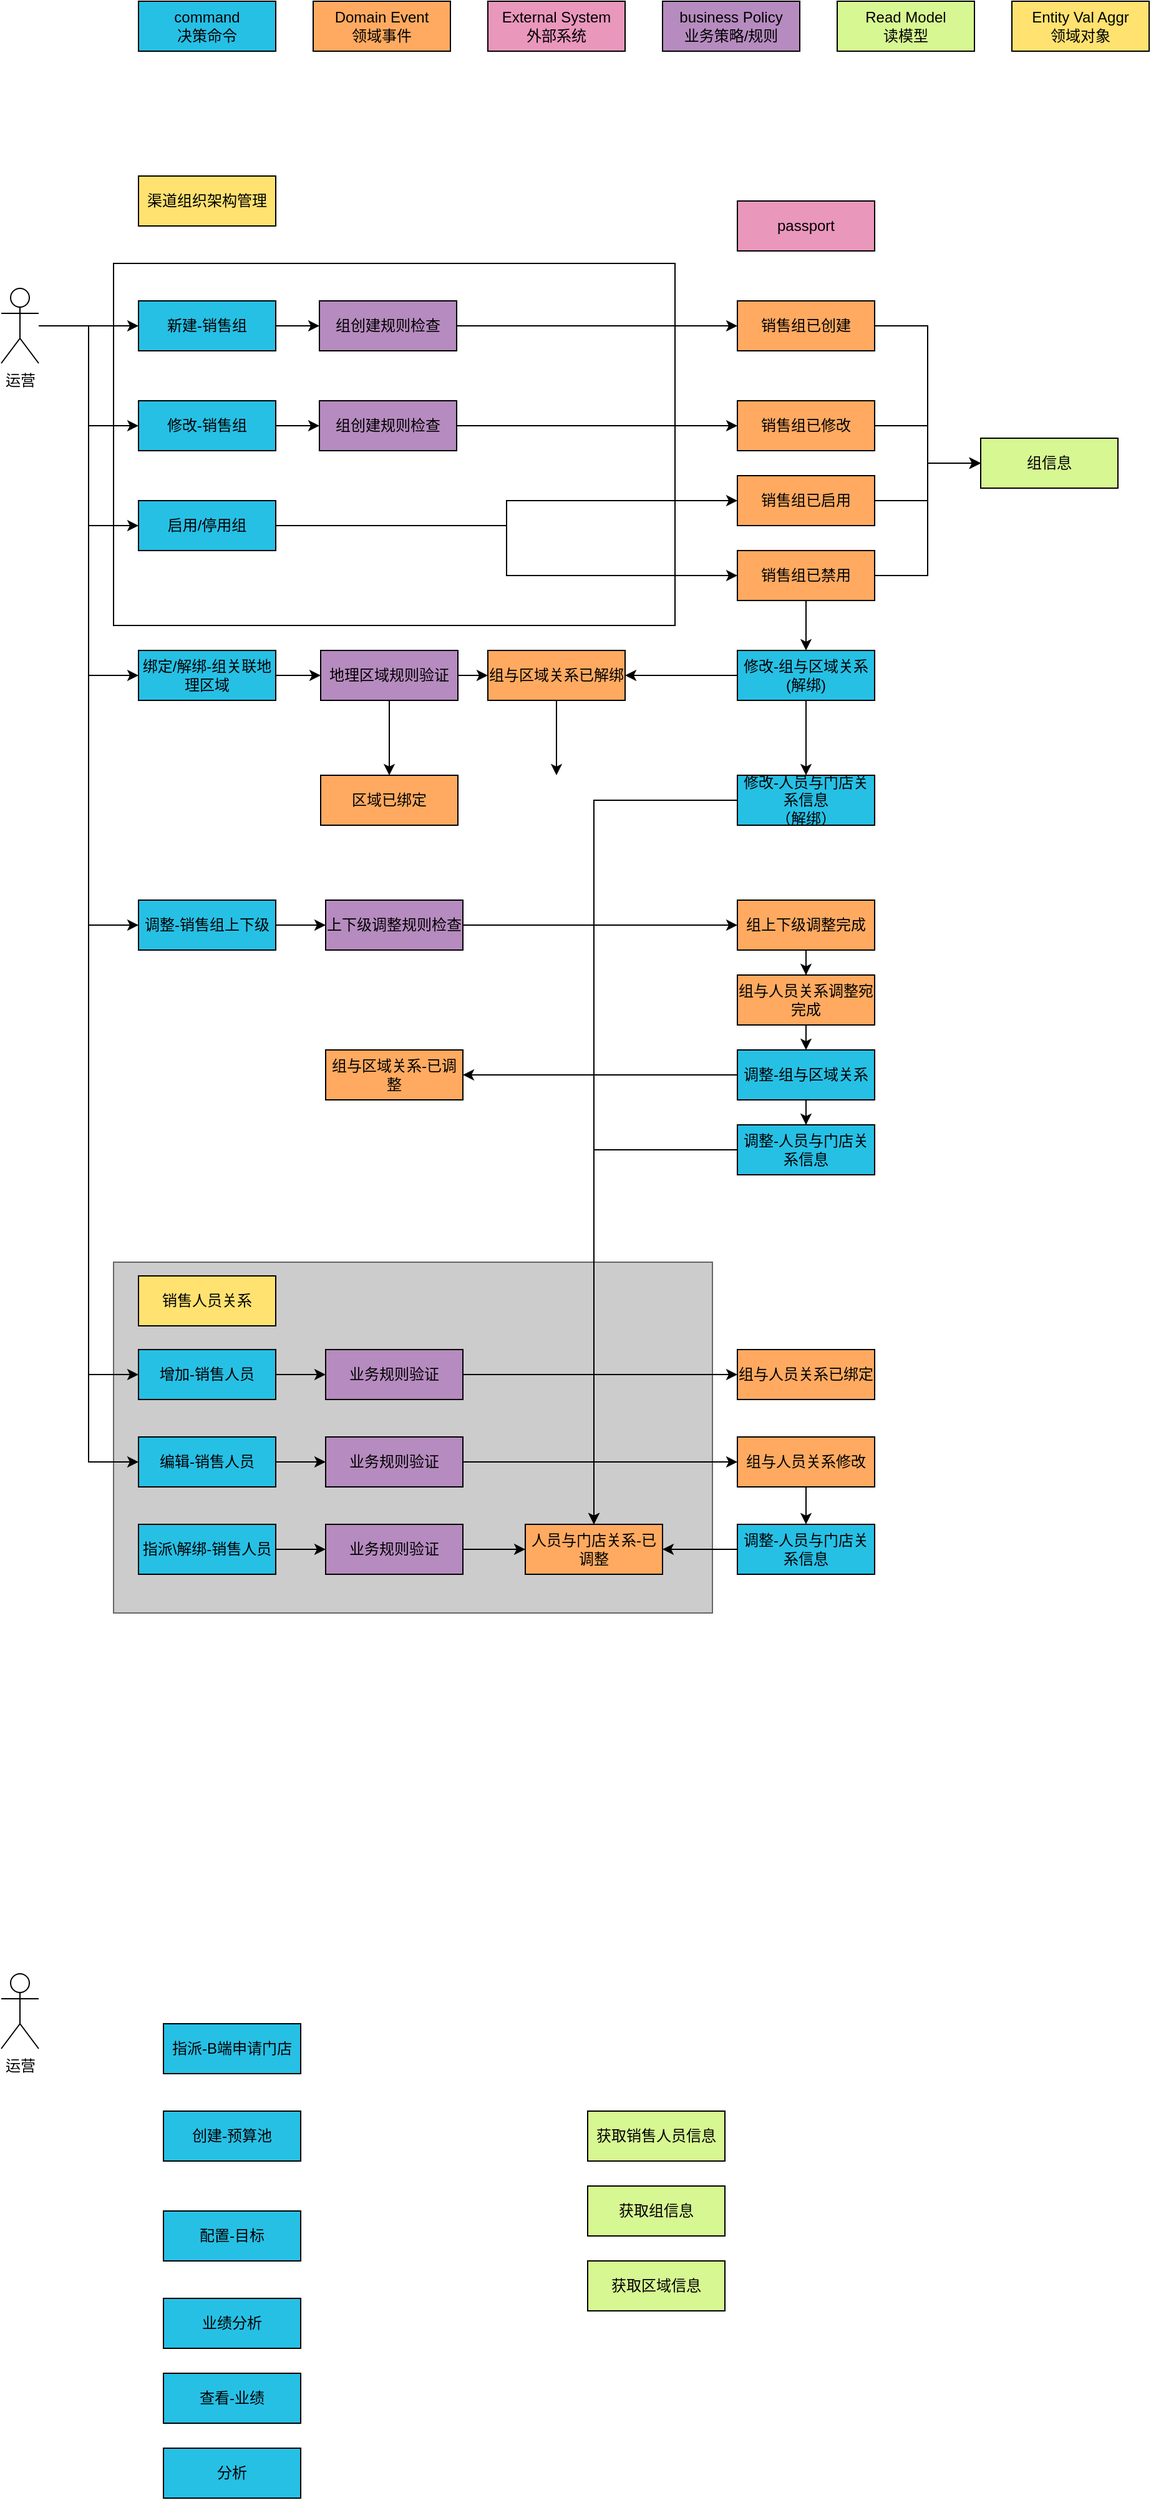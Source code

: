 <mxfile version="28.0.9">
  <diagram name="第 1 页" id="7w6zi9jCp_np2msTW12s">
    <mxGraphModel dx="1310" dy="920" grid="1" gridSize="10" guides="1" tooltips="1" connect="1" arrows="1" fold="1" page="1" pageScale="1" pageWidth="827" pageHeight="1169" math="0" shadow="0">
      <root>
        <mxCell id="0" />
        <mxCell id="1" parent="0" />
        <mxCell id="krUybGp2ORGPFsP9SGWh-2" value="" style="rounded=0;whiteSpace=wrap;html=1;" vertex="1" parent="1">
          <mxGeometry x="140" y="290" width="450" height="290" as="geometry" />
        </mxCell>
        <mxCell id="sU835gR6TyCPR4Zn5wwY-1" value="" style="rounded=0;whiteSpace=wrap;html=1;fillColor=#CCCCCC;fontColor=#333333;strokeColor=#666666;" parent="1" vertex="1">
          <mxGeometry x="140" y="1090" width="480" height="281" as="geometry" />
        </mxCell>
        <mxCell id="_sHUTvcMdDTdJ8EnGrEK-1" value="&lt;div&gt;&lt;font&gt;command&lt;/font&gt;&lt;/div&gt;&lt;font&gt;决策命令&lt;/font&gt;" style="rounded=0;whiteSpace=wrap;html=1;fillColor=#26C0E5;" parent="1" vertex="1">
          <mxGeometry x="160" y="80" width="110" height="40" as="geometry" />
        </mxCell>
        <mxCell id="_sHUTvcMdDTdJ8EnGrEK-2" value="&lt;font&gt;Domain Event&lt;/font&gt;&lt;div&gt;&lt;font&gt;领域事件&lt;/font&gt;&lt;/div&gt;" style="rounded=0;whiteSpace=wrap;html=1;fillColor=#FFAA60;" parent="1" vertex="1">
          <mxGeometry x="300" y="80" width="110" height="40" as="geometry" />
        </mxCell>
        <mxCell id="_sHUTvcMdDTdJ8EnGrEK-3" value="Read Model&lt;div&gt;读模型&lt;/div&gt;" style="rounded=0;whiteSpace=wrap;html=1;fillColor=#D7F792;" parent="1" vertex="1">
          <mxGeometry x="720" y="80" width="110" height="40" as="geometry" />
        </mxCell>
        <mxCell id="_sHUTvcMdDTdJ8EnGrEK-4" value="External System&lt;div&gt;外部系统&lt;/div&gt;" style="rounded=0;whiteSpace=wrap;html=1;fillColor=#EA97BC;" parent="1" vertex="1">
          <mxGeometry x="440" y="80" width="110" height="40" as="geometry" />
        </mxCell>
        <mxCell id="_sHUTvcMdDTdJ8EnGrEK-5" value="business Policy&lt;div&gt;业务策略/规则&lt;/div&gt;" style="rounded=0;whiteSpace=wrap;html=1;fillColor=#B68BBF;" parent="1" vertex="1">
          <mxGeometry x="580" y="80" width="110" height="40" as="geometry" />
        </mxCell>
        <mxCell id="_sHUTvcMdDTdJ8EnGrEK-8" value="&lt;font&gt;Entity Val Aggr&lt;/font&gt;&lt;div&gt;&lt;font&gt;领域对象&lt;/font&gt;&lt;/div&gt;" style="rounded=0;whiteSpace=wrap;html=1;fillColor=#FFE270;" parent="1" vertex="1">
          <mxGeometry x="860" y="80" width="110" height="40" as="geometry" />
        </mxCell>
        <mxCell id="CuO03zdZ_H9ETCIROUNS-101" style="edgeStyle=orthogonalEdgeStyle;rounded=0;orthogonalLoop=1;jettySize=auto;html=1;curved=1;" parent="1" source="sNWVwF46tpGVJdv4zzlN-1" target="sNWVwF46tpGVJdv4zzlN-2" edge="1">
          <mxGeometry relative="1" as="geometry" />
        </mxCell>
        <mxCell id="CuO03zdZ_H9ETCIROUNS-103" style="edgeStyle=orthogonalEdgeStyle;rounded=0;orthogonalLoop=1;jettySize=auto;html=1;entryX=0;entryY=0.5;entryDx=0;entryDy=0;" parent="1" source="sNWVwF46tpGVJdv4zzlN-1" target="sNWVwF46tpGVJdv4zzlN-3" edge="1">
          <mxGeometry relative="1" as="geometry" />
        </mxCell>
        <mxCell id="CuO03zdZ_H9ETCIROUNS-105" style="edgeStyle=orthogonalEdgeStyle;rounded=0;orthogonalLoop=1;jettySize=auto;html=1;entryX=0;entryY=0.5;entryDx=0;entryDy=0;" parent="1" source="sNWVwF46tpGVJdv4zzlN-1" target="CuO03zdZ_H9ETCIROUNS-13" edge="1">
          <mxGeometry relative="1" as="geometry" />
        </mxCell>
        <mxCell id="CuO03zdZ_H9ETCIROUNS-106" style="edgeStyle=orthogonalEdgeStyle;rounded=0;orthogonalLoop=1;jettySize=auto;html=1;entryX=0;entryY=0.5;entryDx=0;entryDy=0;" parent="1" source="sNWVwF46tpGVJdv4zzlN-1" target="sNWVwF46tpGVJdv4zzlN-4" edge="1">
          <mxGeometry relative="1" as="geometry" />
        </mxCell>
        <mxCell id="CuO03zdZ_H9ETCIROUNS-107" style="edgeStyle=orthogonalEdgeStyle;rounded=0;orthogonalLoop=1;jettySize=auto;html=1;entryX=0;entryY=0.5;entryDx=0;entryDy=0;" parent="1" source="sNWVwF46tpGVJdv4zzlN-1" target="CuO03zdZ_H9ETCIROUNS-90" edge="1">
          <mxGeometry relative="1" as="geometry" />
        </mxCell>
        <mxCell id="CuO03zdZ_H9ETCIROUNS-109" style="edgeStyle=orthogonalEdgeStyle;rounded=0;orthogonalLoop=1;jettySize=auto;html=1;entryX=0;entryY=0.5;entryDx=0;entryDy=0;" parent="1" source="sNWVwF46tpGVJdv4zzlN-1" target="sNWVwF46tpGVJdv4zzlN-6" edge="1">
          <mxGeometry relative="1" as="geometry" />
        </mxCell>
        <mxCell id="CuO03zdZ_H9ETCIROUNS-110" style="edgeStyle=orthogonalEdgeStyle;rounded=0;orthogonalLoop=1;jettySize=auto;html=1;entryX=0;entryY=0.5;entryDx=0;entryDy=0;" parent="1" source="sNWVwF46tpGVJdv4zzlN-1" target="CuO03zdZ_H9ETCIROUNS-66" edge="1">
          <mxGeometry relative="1" as="geometry" />
        </mxCell>
        <mxCell id="sNWVwF46tpGVJdv4zzlN-1" value="运营" style="shape=umlActor;verticalLabelPosition=bottom;verticalAlign=top;html=1;outlineConnect=0;" parent="1" vertex="1">
          <mxGeometry x="50" y="310" width="30" height="60" as="geometry" />
        </mxCell>
        <mxCell id="CuO03zdZ_H9ETCIROUNS-28" style="edgeStyle=orthogonalEdgeStyle;rounded=0;orthogonalLoop=1;jettySize=auto;html=1;exitX=1;exitY=0.5;exitDx=0;exitDy=0;entryX=0;entryY=0.5;entryDx=0;entryDy=0;" parent="1" source="sNWVwF46tpGVJdv4zzlN-2" target="CuO03zdZ_H9ETCIROUNS-2" edge="1">
          <mxGeometry relative="1" as="geometry" />
        </mxCell>
        <mxCell id="sNWVwF46tpGVJdv4zzlN-2" value="新建-销售组" style="rounded=0;whiteSpace=wrap;html=1;fillColor=#26C0E5;" parent="1" vertex="1">
          <mxGeometry x="160" y="320" width="110" height="40" as="geometry" />
        </mxCell>
        <mxCell id="CuO03zdZ_H9ETCIROUNS-27" style="edgeStyle=orthogonalEdgeStyle;rounded=0;orthogonalLoop=1;jettySize=auto;html=1;" parent="1" source="sNWVwF46tpGVJdv4zzlN-3" target="CuO03zdZ_H9ETCIROUNS-9" edge="1">
          <mxGeometry relative="1" as="geometry" />
        </mxCell>
        <mxCell id="sNWVwF46tpGVJdv4zzlN-3" value="修改-销售组" style="rounded=0;whiteSpace=wrap;html=1;fillColor=#26C0E5;" parent="1" vertex="1">
          <mxGeometry x="160" y="400" width="110" height="40" as="geometry" />
        </mxCell>
        <mxCell id="CuO03zdZ_H9ETCIROUNS-76" style="edgeStyle=orthogonalEdgeStyle;rounded=0;orthogonalLoop=1;jettySize=auto;html=1;entryX=0;entryY=0.5;entryDx=0;entryDy=0;" parent="1" source="sNWVwF46tpGVJdv4zzlN-4" target="CuO03zdZ_H9ETCIROUNS-39" edge="1">
          <mxGeometry relative="1" as="geometry" />
        </mxCell>
        <mxCell id="sNWVwF46tpGVJdv4zzlN-4" value="绑定/解绑-组关联地理区域" style="rounded=0;whiteSpace=wrap;html=1;fillColor=#26C0E5;" parent="1" vertex="1">
          <mxGeometry x="160" y="600" width="110" height="40" as="geometry" />
        </mxCell>
        <mxCell id="CuO03zdZ_H9ETCIROUNS-77" style="edgeStyle=orthogonalEdgeStyle;rounded=0;orthogonalLoop=1;jettySize=auto;html=1;entryX=0;entryY=0.5;entryDx=0;entryDy=0;" parent="1" source="sNWVwF46tpGVJdv4zzlN-6" target="CuO03zdZ_H9ETCIROUNS-62" edge="1">
          <mxGeometry relative="1" as="geometry" />
        </mxCell>
        <mxCell id="sNWVwF46tpGVJdv4zzlN-6" value="增加-销售人员" style="rounded=0;whiteSpace=wrap;html=1;fillColor=#26C0E5;" parent="1" vertex="1">
          <mxGeometry x="160" y="1160" width="110" height="40" as="geometry" />
        </mxCell>
        <mxCell id="sNWVwF46tpGVJdv4zzlN-7" value="创建-预算池" style="rounded=0;whiteSpace=wrap;html=1;fillColor=#26C0E5;" parent="1" vertex="1">
          <mxGeometry x="180" y="1770" width="110" height="40" as="geometry" />
        </mxCell>
        <mxCell id="sNWVwF46tpGVJdv4zzlN-8" value="passport" style="rounded=0;whiteSpace=wrap;html=1;fillColor=#EA97BC;" parent="1" vertex="1">
          <mxGeometry x="640" y="240" width="110" height="40" as="geometry" />
        </mxCell>
        <mxCell id="CuO03zdZ_H9ETCIROUNS-17" style="edgeStyle=orthogonalEdgeStyle;rounded=0;orthogonalLoop=1;jettySize=auto;html=1;entryX=0;entryY=0.5;entryDx=0;entryDy=0;" parent="1" source="sNWVwF46tpGVJdv4zzlN-9" target="CuO03zdZ_H9ETCIROUNS-8" edge="1">
          <mxGeometry relative="1" as="geometry" />
        </mxCell>
        <mxCell id="sNWVwF46tpGVJdv4zzlN-9" value="销售组已创建" style="rounded=0;whiteSpace=wrap;html=1;fillColor=#FFAA60;" parent="1" vertex="1">
          <mxGeometry x="640" y="320" width="110" height="40" as="geometry" />
        </mxCell>
        <mxCell id="sNWVwF46tpGVJdv4zzlN-10" value="指派-B端申请门店" style="rounded=0;whiteSpace=wrap;html=1;fillColor=#26C0E5;" parent="1" vertex="1">
          <mxGeometry x="180" y="1700" width="110" height="40" as="geometry" />
        </mxCell>
        <mxCell id="sNWVwF46tpGVJdv4zzlN-11" value="配置-目标" style="rounded=0;whiteSpace=wrap;html=1;fillColor=#26C0E5;" parent="1" vertex="1">
          <mxGeometry x="180" y="1850" width="110" height="40" as="geometry" />
        </mxCell>
        <mxCell id="sNWVwF46tpGVJdv4zzlN-12" value="业绩分析" style="rounded=0;whiteSpace=wrap;html=1;fillColor=#26C0E5;" parent="1" vertex="1">
          <mxGeometry x="180" y="1920" width="110" height="40" as="geometry" />
        </mxCell>
        <mxCell id="CuO03zdZ_H9ETCIROUNS-1" value="查看-业绩" style="rounded=0;whiteSpace=wrap;html=1;fillColor=#26C0E5;" parent="1" vertex="1">
          <mxGeometry x="180" y="1980" width="110" height="40" as="geometry" />
        </mxCell>
        <mxCell id="CuO03zdZ_H9ETCIROUNS-29" style="edgeStyle=orthogonalEdgeStyle;rounded=0;orthogonalLoop=1;jettySize=auto;html=1;entryX=0;entryY=0.5;entryDx=0;entryDy=0;" parent="1" source="CuO03zdZ_H9ETCIROUNS-2" target="sNWVwF46tpGVJdv4zzlN-9" edge="1">
          <mxGeometry relative="1" as="geometry" />
        </mxCell>
        <mxCell id="CuO03zdZ_H9ETCIROUNS-2" value="组创建规则检查" style="rounded=0;whiteSpace=wrap;html=1;fillColor=#B68BBF;" parent="1" vertex="1">
          <mxGeometry x="305" y="320" width="110" height="40" as="geometry" />
        </mxCell>
        <mxCell id="CuO03zdZ_H9ETCIROUNS-8" value="组信息" style="rounded=0;whiteSpace=wrap;html=1;fillColor=#D7F792;" parent="1" vertex="1">
          <mxGeometry x="835" y="430" width="110" height="40" as="geometry" />
        </mxCell>
        <mxCell id="CuO03zdZ_H9ETCIROUNS-30" style="edgeStyle=orthogonalEdgeStyle;rounded=0;orthogonalLoop=1;jettySize=auto;html=1;entryX=0;entryY=0.5;entryDx=0;entryDy=0;" parent="1" source="CuO03zdZ_H9ETCIROUNS-9" target="CuO03zdZ_H9ETCIROUNS-22" edge="1">
          <mxGeometry relative="1" as="geometry" />
        </mxCell>
        <mxCell id="CuO03zdZ_H9ETCIROUNS-9" value="组创建规则检查" style="rounded=0;whiteSpace=wrap;html=1;fillColor=#B68BBF;" parent="1" vertex="1">
          <mxGeometry x="305" y="400" width="110" height="40" as="geometry" />
        </mxCell>
        <mxCell id="CuO03zdZ_H9ETCIROUNS-19" value="" style="edgeStyle=orthogonalEdgeStyle;rounded=0;orthogonalLoop=1;jettySize=auto;html=1;" parent="1" source="CuO03zdZ_H9ETCIROUNS-11" target="CuO03zdZ_H9ETCIROUNS-8" edge="1">
          <mxGeometry relative="1" as="geometry" />
        </mxCell>
        <mxCell id="CuO03zdZ_H9ETCIROUNS-11" value="销售组已启用" style="rounded=0;whiteSpace=wrap;html=1;fillColor=#FFAA60;" parent="1" vertex="1">
          <mxGeometry x="640" y="460" width="110" height="40" as="geometry" />
        </mxCell>
        <mxCell id="CuO03zdZ_H9ETCIROUNS-24" style="edgeStyle=orthogonalEdgeStyle;rounded=0;orthogonalLoop=1;jettySize=auto;html=1;entryX=0;entryY=0.5;entryDx=0;entryDy=0;" parent="1" source="CuO03zdZ_H9ETCIROUNS-12" target="CuO03zdZ_H9ETCIROUNS-8" edge="1">
          <mxGeometry relative="1" as="geometry" />
        </mxCell>
        <mxCell id="CuO03zdZ_H9ETCIROUNS-85" value="" style="edgeStyle=orthogonalEdgeStyle;rounded=0;orthogonalLoop=1;jettySize=auto;html=1;" parent="1" source="CuO03zdZ_H9ETCIROUNS-12" target="CuO03zdZ_H9ETCIROUNS-81" edge="1">
          <mxGeometry relative="1" as="geometry" />
        </mxCell>
        <mxCell id="CuO03zdZ_H9ETCIROUNS-12" value="销售组已禁用" style="rounded=0;whiteSpace=wrap;html=1;fillColor=#FFAA60;" parent="1" vertex="1">
          <mxGeometry x="640" y="520" width="110" height="40" as="geometry" />
        </mxCell>
        <mxCell id="CuO03zdZ_H9ETCIROUNS-25" style="edgeStyle=orthogonalEdgeStyle;rounded=0;orthogonalLoop=1;jettySize=auto;html=1;entryX=0;entryY=0.5;entryDx=0;entryDy=0;" parent="1" source="CuO03zdZ_H9ETCIROUNS-13" target="CuO03zdZ_H9ETCIROUNS-11" edge="1">
          <mxGeometry relative="1" as="geometry" />
        </mxCell>
        <mxCell id="CuO03zdZ_H9ETCIROUNS-26" style="edgeStyle=orthogonalEdgeStyle;rounded=0;orthogonalLoop=1;jettySize=auto;html=1;exitX=1;exitY=0.5;exitDx=0;exitDy=0;entryX=0;entryY=0.5;entryDx=0;entryDy=0;" parent="1" source="CuO03zdZ_H9ETCIROUNS-13" target="CuO03zdZ_H9ETCIROUNS-12" edge="1">
          <mxGeometry relative="1" as="geometry" />
        </mxCell>
        <mxCell id="CuO03zdZ_H9ETCIROUNS-13" value="启用/停用组" style="rounded=0;whiteSpace=wrap;html=1;fillColor=#26C0E5;" parent="1" vertex="1">
          <mxGeometry x="160" y="480" width="110" height="40" as="geometry" />
        </mxCell>
        <mxCell id="CuO03zdZ_H9ETCIROUNS-23" style="edgeStyle=orthogonalEdgeStyle;rounded=0;orthogonalLoop=1;jettySize=auto;html=1;exitX=1;exitY=0.5;exitDx=0;exitDy=0;entryX=0;entryY=0.5;entryDx=0;entryDy=0;" parent="1" source="CuO03zdZ_H9ETCIROUNS-22" target="CuO03zdZ_H9ETCIROUNS-8" edge="1">
          <mxGeometry relative="1" as="geometry" />
        </mxCell>
        <mxCell id="CuO03zdZ_H9ETCIROUNS-22" value="销售组已修改" style="rounded=0;whiteSpace=wrap;html=1;fillColor=#FFAA60;" parent="1" vertex="1">
          <mxGeometry x="640" y="400" width="110" height="40" as="geometry" />
        </mxCell>
        <mxCell id="CuO03zdZ_H9ETCIROUNS-47" value="" style="edgeStyle=orthogonalEdgeStyle;rounded=0;orthogonalLoop=1;jettySize=auto;html=1;" parent="1" source="CuO03zdZ_H9ETCIROUNS-31" target="CuO03zdZ_H9ETCIROUNS-45" edge="1">
          <mxGeometry relative="1" as="geometry" />
        </mxCell>
        <mxCell id="CuO03zdZ_H9ETCIROUNS-48" style="edgeStyle=orthogonalEdgeStyle;rounded=0;orthogonalLoop=1;jettySize=auto;html=1;entryX=1;entryY=0.5;entryDx=0;entryDy=0;" parent="1" source="CuO03zdZ_H9ETCIROUNS-31" target="CuO03zdZ_H9ETCIROUNS-37" edge="1">
          <mxGeometry relative="1" as="geometry" />
        </mxCell>
        <mxCell id="CuO03zdZ_H9ETCIROUNS-31" value="调整-组与区域关系" style="rounded=0;whiteSpace=wrap;html=1;fillColor=#26C0E5;" parent="1" vertex="1">
          <mxGeometry x="640" y="920" width="110" height="40" as="geometry" />
        </mxCell>
        <mxCell id="CuO03zdZ_H9ETCIROUNS-49" style="edgeStyle=orthogonalEdgeStyle;rounded=0;orthogonalLoop=1;jettySize=auto;html=1;entryX=0;entryY=0.5;entryDx=0;entryDy=0;" parent="1" source="CuO03zdZ_H9ETCIROUNS-33" target="CuO03zdZ_H9ETCIROUNS-34" edge="1">
          <mxGeometry relative="1" as="geometry" />
        </mxCell>
        <mxCell id="CuO03zdZ_H9ETCIROUNS-33" value="上下级调整规则检查" style="rounded=0;whiteSpace=wrap;html=1;fillColor=#B68BBF;" parent="1" vertex="1">
          <mxGeometry x="310" y="800" width="110" height="40" as="geometry" />
        </mxCell>
        <mxCell id="CuO03zdZ_H9ETCIROUNS-36" value="" style="edgeStyle=orthogonalEdgeStyle;rounded=0;orthogonalLoop=1;jettySize=auto;html=1;" parent="1" source="CuO03zdZ_H9ETCIROUNS-34" target="CuO03zdZ_H9ETCIROUNS-35" edge="1">
          <mxGeometry relative="1" as="geometry" />
        </mxCell>
        <mxCell id="CuO03zdZ_H9ETCIROUNS-34" value="组上下级调整完成" style="rounded=0;whiteSpace=wrap;html=1;fillColor=#FFAA60;" parent="1" vertex="1">
          <mxGeometry x="640" y="800" width="110" height="40" as="geometry" />
        </mxCell>
        <mxCell id="CuO03zdZ_H9ETCIROUNS-46" style="edgeStyle=orthogonalEdgeStyle;rounded=0;orthogonalLoop=1;jettySize=auto;html=1;exitX=0.5;exitY=1;exitDx=0;exitDy=0;entryX=0.5;entryY=0;entryDx=0;entryDy=0;" parent="1" source="CuO03zdZ_H9ETCIROUNS-35" target="CuO03zdZ_H9ETCIROUNS-31" edge="1">
          <mxGeometry relative="1" as="geometry" />
        </mxCell>
        <mxCell id="CuO03zdZ_H9ETCIROUNS-35" value="组与人员关系调整宛完成" style="rounded=0;whiteSpace=wrap;html=1;fillColor=#FFAA60;" parent="1" vertex="1">
          <mxGeometry x="640" y="860" width="110" height="40" as="geometry" />
        </mxCell>
        <mxCell id="CuO03zdZ_H9ETCIROUNS-37" value="组与区域关系-已调整" style="rounded=0;whiteSpace=wrap;html=1;fillColor=#FFAA60;" parent="1" vertex="1">
          <mxGeometry x="310" y="920" width="110" height="40" as="geometry" />
        </mxCell>
        <mxCell id="CuO03zdZ_H9ETCIROUNS-61" style="edgeStyle=orthogonalEdgeStyle;rounded=0;orthogonalLoop=1;jettySize=auto;html=1;exitX=0.5;exitY=1;exitDx=0;exitDy=0;entryX=0.5;entryY=0;entryDx=0;entryDy=0;" parent="1" source="CuO03zdZ_H9ETCIROUNS-39" target="CuO03zdZ_H9ETCIROUNS-40" edge="1">
          <mxGeometry relative="1" as="geometry" />
        </mxCell>
        <mxCell id="CuO03zdZ_H9ETCIROUNS-79" style="edgeStyle=orthogonalEdgeStyle;rounded=0;orthogonalLoop=1;jettySize=auto;html=1;entryX=0;entryY=0.5;entryDx=0;entryDy=0;" parent="1" source="CuO03zdZ_H9ETCIROUNS-39" target="CuO03zdZ_H9ETCIROUNS-53" edge="1">
          <mxGeometry relative="1" as="geometry" />
        </mxCell>
        <mxCell id="CuO03zdZ_H9ETCIROUNS-39" value="地理区域规则验证" style="rounded=0;whiteSpace=wrap;html=1;fillColor=#B68BBF;" parent="1" vertex="1">
          <mxGeometry x="306" y="600" width="110" height="40" as="geometry" />
        </mxCell>
        <mxCell id="CuO03zdZ_H9ETCIROUNS-40" value="区域已绑定" style="rounded=0;whiteSpace=wrap;html=1;fillColor=#FFAA60;" parent="1" vertex="1">
          <mxGeometry x="306" y="700" width="110" height="40" as="geometry" />
        </mxCell>
        <mxCell id="krUybGp2ORGPFsP9SGWh-5" style="edgeStyle=orthogonalEdgeStyle;rounded=0;orthogonalLoop=1;jettySize=auto;html=1;" edge="1" parent="1" source="CuO03zdZ_H9ETCIROUNS-45" target="CuO03zdZ_H9ETCIROUNS-119">
          <mxGeometry relative="1" as="geometry" />
        </mxCell>
        <mxCell id="CuO03zdZ_H9ETCIROUNS-45" value="调整-人员与门店关系信息" style="rounded=0;whiteSpace=wrap;html=1;fillColor=#26C0E5;" parent="1" vertex="1">
          <mxGeometry x="640" y="980" width="110" height="40" as="geometry" />
        </mxCell>
        <mxCell id="CuO03zdZ_H9ETCIROUNS-59" value="" style="edgeStyle=orthogonalEdgeStyle;rounded=0;orthogonalLoop=1;jettySize=auto;html=1;" parent="1" source="CuO03zdZ_H9ETCIROUNS-53" edge="1">
          <mxGeometry relative="1" as="geometry">
            <mxPoint x="495" y="700" as="targetPoint" />
          </mxGeometry>
        </mxCell>
        <mxCell id="CuO03zdZ_H9ETCIROUNS-53" value="组与区域关系已解绑" style="rounded=0;whiteSpace=wrap;html=1;fillColor=#FFAA60;" parent="1" vertex="1">
          <mxGeometry x="440" y="600" width="110" height="40" as="geometry" />
        </mxCell>
        <mxCell id="CuO03zdZ_H9ETCIROUNS-65" style="edgeStyle=orthogonalEdgeStyle;rounded=0;orthogonalLoop=1;jettySize=auto;html=1;" parent="1" source="CuO03zdZ_H9ETCIROUNS-62" target="CuO03zdZ_H9ETCIROUNS-64" edge="1">
          <mxGeometry relative="1" as="geometry" />
        </mxCell>
        <mxCell id="CuO03zdZ_H9ETCIROUNS-62" value="业务规则验证" style="rounded=0;whiteSpace=wrap;html=1;fillColor=#B68BBF;" parent="1" vertex="1">
          <mxGeometry x="310" y="1160" width="110" height="40" as="geometry" />
        </mxCell>
        <mxCell id="krUybGp2ORGPFsP9SGWh-3" style="edgeStyle=orthogonalEdgeStyle;rounded=0;orthogonalLoop=1;jettySize=auto;html=1;entryX=1;entryY=0.5;entryDx=0;entryDy=0;" edge="1" parent="1" source="CuO03zdZ_H9ETCIROUNS-63" target="CuO03zdZ_H9ETCIROUNS-119">
          <mxGeometry relative="1" as="geometry" />
        </mxCell>
        <mxCell id="CuO03zdZ_H9ETCIROUNS-63" value="调整-人员与门店关系信息" style="rounded=0;whiteSpace=wrap;html=1;fillColor=#26C0E5;" parent="1" vertex="1">
          <mxGeometry x="640" y="1300" width="110" height="40" as="geometry" />
        </mxCell>
        <mxCell id="CuO03zdZ_H9ETCIROUNS-64" value="组与人员关系已绑定" style="rounded=0;whiteSpace=wrap;html=1;fillColor=#FFAA60;" parent="1" vertex="1">
          <mxGeometry x="640" y="1160" width="110" height="40" as="geometry" />
        </mxCell>
        <mxCell id="CuO03zdZ_H9ETCIROUNS-78" style="edgeStyle=orthogonalEdgeStyle;rounded=0;orthogonalLoop=1;jettySize=auto;html=1;entryX=0;entryY=0.5;entryDx=0;entryDy=0;" parent="1" source="CuO03zdZ_H9ETCIROUNS-66" target="CuO03zdZ_H9ETCIROUNS-69" edge="1">
          <mxGeometry relative="1" as="geometry" />
        </mxCell>
        <mxCell id="CuO03zdZ_H9ETCIROUNS-66" value="编辑-销售人员" style="rounded=0;whiteSpace=wrap;html=1;fillColor=#26C0E5;" parent="1" vertex="1">
          <mxGeometry x="160" y="1230" width="110" height="40" as="geometry" />
        </mxCell>
        <mxCell id="CuO03zdZ_H9ETCIROUNS-71" style="edgeStyle=orthogonalEdgeStyle;rounded=0;orthogonalLoop=1;jettySize=auto;html=1;entryX=0;entryY=0.5;entryDx=0;entryDy=0;" parent="1" source="CuO03zdZ_H9ETCIROUNS-69" target="CuO03zdZ_H9ETCIROUNS-70" edge="1">
          <mxGeometry relative="1" as="geometry" />
        </mxCell>
        <mxCell id="CuO03zdZ_H9ETCIROUNS-69" value="业务规则验证" style="rounded=0;whiteSpace=wrap;html=1;fillColor=#B68BBF;" parent="1" vertex="1">
          <mxGeometry x="310" y="1230" width="110" height="40" as="geometry" />
        </mxCell>
        <mxCell id="CuO03zdZ_H9ETCIROUNS-91" style="edgeStyle=orthogonalEdgeStyle;rounded=0;orthogonalLoop=1;jettySize=auto;html=1;entryX=0.5;entryY=0;entryDx=0;entryDy=0;" parent="1" source="CuO03zdZ_H9ETCIROUNS-70" target="CuO03zdZ_H9ETCIROUNS-63" edge="1">
          <mxGeometry relative="1" as="geometry" />
        </mxCell>
        <mxCell id="CuO03zdZ_H9ETCIROUNS-70" value="组与人员关系修改" style="rounded=0;whiteSpace=wrap;html=1;fillColor=#FFAA60;" parent="1" vertex="1">
          <mxGeometry x="640" y="1230" width="110" height="40" as="geometry" />
        </mxCell>
        <mxCell id="CuO03zdZ_H9ETCIROUNS-87" value="" style="edgeStyle=orthogonalEdgeStyle;rounded=0;orthogonalLoop=1;jettySize=auto;html=1;" parent="1" source="CuO03zdZ_H9ETCIROUNS-81" target="CuO03zdZ_H9ETCIROUNS-84" edge="1">
          <mxGeometry relative="1" as="geometry" />
        </mxCell>
        <mxCell id="CuO03zdZ_H9ETCIROUNS-88" style="edgeStyle=orthogonalEdgeStyle;rounded=0;orthogonalLoop=1;jettySize=auto;html=1;entryX=1;entryY=0.5;entryDx=0;entryDy=0;" parent="1" source="CuO03zdZ_H9ETCIROUNS-81" target="CuO03zdZ_H9ETCIROUNS-53" edge="1">
          <mxGeometry relative="1" as="geometry" />
        </mxCell>
        <mxCell id="CuO03zdZ_H9ETCIROUNS-81" value="修改-组与区域关系(解绑)" style="rounded=0;whiteSpace=wrap;html=1;fillColor=#26C0E5;" parent="1" vertex="1">
          <mxGeometry x="640" y="600" width="110" height="40" as="geometry" />
        </mxCell>
        <mxCell id="CuO03zdZ_H9ETCIROUNS-89" style="edgeStyle=orthogonalEdgeStyle;rounded=0;orthogonalLoop=1;jettySize=auto;html=1;entryX=0.5;entryY=0;entryDx=0;entryDy=0;" parent="1" source="CuO03zdZ_H9ETCIROUNS-84" target="CuO03zdZ_H9ETCIROUNS-119" edge="1">
          <mxGeometry relative="1" as="geometry">
            <mxPoint x="550" y="720" as="targetPoint" />
          </mxGeometry>
        </mxCell>
        <mxCell id="CuO03zdZ_H9ETCIROUNS-84" value="修改-人员与门店关系信息&lt;div&gt;（解绑）&lt;/div&gt;" style="rounded=0;whiteSpace=wrap;html=1;fillColor=#26C0E5;" parent="1" vertex="1">
          <mxGeometry x="640" y="700" width="110" height="40" as="geometry" />
        </mxCell>
        <mxCell id="CuO03zdZ_H9ETCIROUNS-108" style="edgeStyle=orthogonalEdgeStyle;rounded=0;orthogonalLoop=1;jettySize=auto;html=1;entryX=0;entryY=0.5;entryDx=0;entryDy=0;" parent="1" source="CuO03zdZ_H9ETCIROUNS-90" target="CuO03zdZ_H9ETCIROUNS-33" edge="1">
          <mxGeometry relative="1" as="geometry" />
        </mxCell>
        <mxCell id="CuO03zdZ_H9ETCIROUNS-90" value="调整-销售组上下级" style="rounded=0;whiteSpace=wrap;html=1;fillColor=#26C0E5;" parent="1" vertex="1">
          <mxGeometry x="160" y="800" width="110" height="40" as="geometry" />
        </mxCell>
        <mxCell id="CuO03zdZ_H9ETCIROUNS-93" value="获取销售人员信息" style="rounded=0;whiteSpace=wrap;html=1;fillColor=#D7F792;" parent="1" vertex="1">
          <mxGeometry x="520" y="1770" width="110" height="40" as="geometry" />
        </mxCell>
        <mxCell id="CuO03zdZ_H9ETCIROUNS-94" value="获取组信息" style="rounded=0;whiteSpace=wrap;html=1;fillColor=#D7F792;" parent="1" vertex="1">
          <mxGeometry x="520" y="1830" width="110" height="40" as="geometry" />
        </mxCell>
        <mxCell id="CuO03zdZ_H9ETCIROUNS-95" value="获取区域信息" style="rounded=0;whiteSpace=wrap;html=1;fillColor=#D7F792;" parent="1" vertex="1">
          <mxGeometry x="520" y="1890" width="110" height="40" as="geometry" />
        </mxCell>
        <mxCell id="CuO03zdZ_H9ETCIROUNS-97" value="渠道组织架构管理" style="rounded=0;whiteSpace=wrap;html=1;fillColor=#FFE270;" parent="1" vertex="1">
          <mxGeometry x="160" y="220" width="110" height="40" as="geometry" />
        </mxCell>
        <mxCell id="CuO03zdZ_H9ETCIROUNS-118" style="edgeStyle=orthogonalEdgeStyle;rounded=0;orthogonalLoop=1;jettySize=auto;html=1;exitX=1;exitY=0.5;exitDx=0;exitDy=0;" parent="1" source="CuO03zdZ_H9ETCIROUNS-116" target="CuO03zdZ_H9ETCIROUNS-117" edge="1">
          <mxGeometry relative="1" as="geometry" />
        </mxCell>
        <mxCell id="CuO03zdZ_H9ETCIROUNS-116" value="指派\解绑-销售人员" style="rounded=0;whiteSpace=wrap;html=1;fillColor=#26C0E5;" parent="1" vertex="1">
          <mxGeometry x="160" y="1300" width="110" height="40" as="geometry" />
        </mxCell>
        <mxCell id="CuO03zdZ_H9ETCIROUNS-121" value="" style="edgeStyle=orthogonalEdgeStyle;rounded=0;orthogonalLoop=1;jettySize=auto;html=1;" parent="1" source="CuO03zdZ_H9ETCIROUNS-117" target="CuO03zdZ_H9ETCIROUNS-119" edge="1">
          <mxGeometry relative="1" as="geometry" />
        </mxCell>
        <mxCell id="CuO03zdZ_H9ETCIROUNS-117" value="业务规则验证" style="rounded=0;whiteSpace=wrap;html=1;fillColor=#B68BBF;" parent="1" vertex="1">
          <mxGeometry x="310" y="1300" width="110" height="40" as="geometry" />
        </mxCell>
        <mxCell id="CuO03zdZ_H9ETCIROUNS-119" value="人员与门店关系-已调整" style="rounded=0;whiteSpace=wrap;html=1;fillColor=#FFAA60;" parent="1" vertex="1">
          <mxGeometry x="470" y="1300" width="110" height="40" as="geometry" />
        </mxCell>
        <mxCell id="CuO03zdZ_H9ETCIROUNS-122" value="分析" style="rounded=0;whiteSpace=wrap;html=1;fillColor=#26C0E5;" parent="1" vertex="1">
          <mxGeometry x="180" y="2040" width="110" height="40" as="geometry" />
        </mxCell>
        <mxCell id="CuO03zdZ_H9ETCIROUNS-123" value="运营" style="shape=umlActor;verticalLabelPosition=bottom;verticalAlign=top;html=1;outlineConnect=0;" parent="1" vertex="1">
          <mxGeometry x="50" y="1660" width="30" height="60" as="geometry" />
        </mxCell>
        <mxCell id="sU835gR6TyCPR4Zn5wwY-2" value="销售人员关系" style="rounded=0;whiteSpace=wrap;html=1;fillColor=#FFE270;" parent="1" vertex="1">
          <mxGeometry x="160" y="1101" width="110" height="40" as="geometry" />
        </mxCell>
      </root>
    </mxGraphModel>
  </diagram>
</mxfile>
